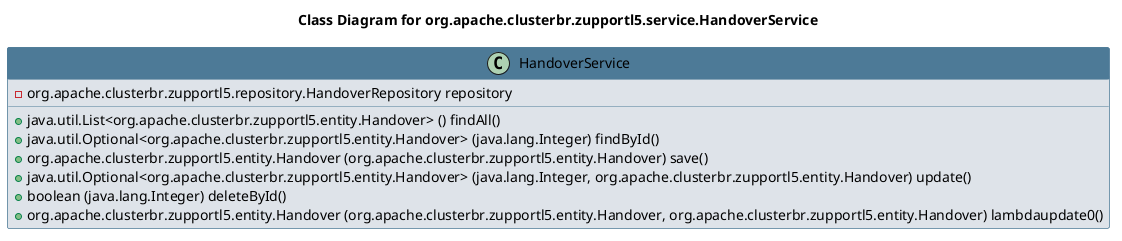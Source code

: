@startuml 
skinparam class { 
 BackgroundColor #DEE3E9 
 ArrowColor #4D7A97 
 BorderColor #4D7A97 
}
left to right direction 
title Class Diagram for org.apache.clusterbr.zupportl5.service.HandoverService
skinparam titleBackgroundColor White
skinparam classHeaderBackgroundColor #4D7A97 
skinparam stereotypeCBackgroundColor #F8981D 

class HandoverService {
 - org.apache.clusterbr.zupportl5.repository.HandoverRepository repository
 + java.util.List<org.apache.clusterbr.zupportl5.entity.Handover> () findAll()
 + java.util.Optional<org.apache.clusterbr.zupportl5.entity.Handover> (java.lang.Integer) findById()
 + org.apache.clusterbr.zupportl5.entity.Handover (org.apache.clusterbr.zupportl5.entity.Handover) save()
 + java.util.Optional<org.apache.clusterbr.zupportl5.entity.Handover> (java.lang.Integer, org.apache.clusterbr.zupportl5.entity.Handover) update()
 + boolean (java.lang.Integer) deleteById()
 + org.apache.clusterbr.zupportl5.entity.Handover (org.apache.clusterbr.zupportl5.entity.Handover, org.apache.clusterbr.zupportl5.entity.Handover) lambdaupdate0()
}
@enduml